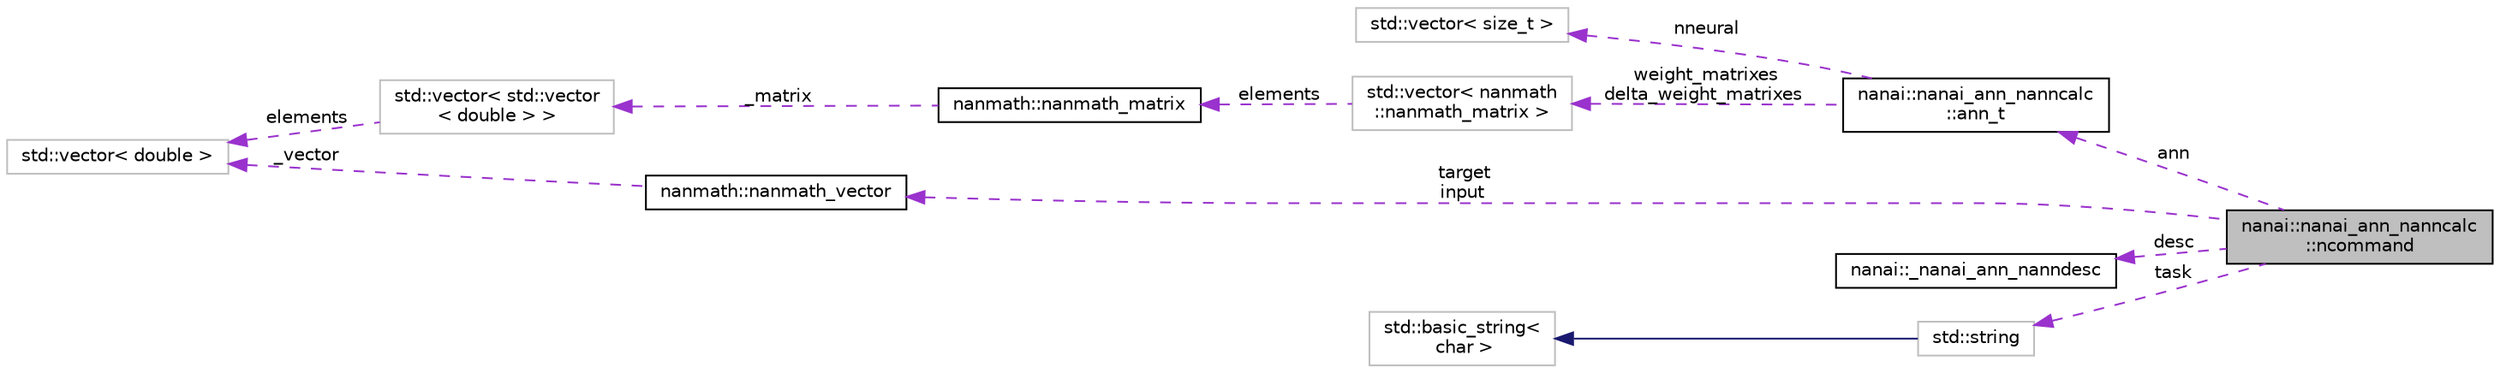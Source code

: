 digraph "nanai::nanai_ann_nanncalc::ncommand"
{
  edge [fontname="Helvetica",fontsize="10",labelfontname="Helvetica",labelfontsize="10"];
  node [fontname="Helvetica",fontsize="10",shape=record];
  rankdir="LR";
  Node1 [label="nanai::nanai_ann_nanncalc\l::ncommand",height=0.2,width=0.4,color="black", fillcolor="grey75", style="filled", fontcolor="black"];
  Node2 -> Node1 [dir="back",color="darkorchid3",fontsize="10",style="dashed",label=" ann" ];
  Node2 [label="nanai::nanai_ann_nanncalc\l::ann_t",height=0.2,width=0.4,color="black", fillcolor="white", style="filled",URL="$classnanai_1_1nanai__ann__nanncalc_1_1ann__t.html"];
  Node3 -> Node2 [dir="back",color="darkorchid3",fontsize="10",style="dashed",label=" nneural" ];
  Node3 [label="std::vector\< size_t \>",height=0.2,width=0.4,color="grey75", fillcolor="white", style="filled"];
  Node4 -> Node2 [dir="back",color="darkorchid3",fontsize="10",style="dashed",label=" weight_matrixes\ndelta_weight_matrixes" ];
  Node4 [label="std::vector\< nanmath\l::nanmath_matrix \>",height=0.2,width=0.4,color="grey75", fillcolor="white", style="filled"];
  Node5 -> Node4 [dir="back",color="darkorchid3",fontsize="10",style="dashed",label=" elements" ];
  Node5 [label="nanmath::nanmath_matrix",height=0.2,width=0.4,color="black", fillcolor="white", style="filled",URL="$classnanmath_1_1nanmath__matrix.html"];
  Node6 -> Node5 [dir="back",color="darkorchid3",fontsize="10",style="dashed",label=" _matrix" ];
  Node6 [label="std::vector\< std::vector\l\< double \> \>",height=0.2,width=0.4,color="grey75", fillcolor="white", style="filled"];
  Node7 -> Node6 [dir="back",color="darkorchid3",fontsize="10",style="dashed",label=" elements" ];
  Node7 [label="std::vector\< double \>",height=0.2,width=0.4,color="grey75", fillcolor="white", style="filled"];
  Node8 -> Node1 [dir="back",color="darkorchid3",fontsize="10",style="dashed",label=" desc" ];
  Node8 [label="nanai::_nanai_ann_nanndesc",height=0.2,width=0.4,color="black", fillcolor="white", style="filled",URL="$structnanai_1_1__nanai__ann__nanndesc.html"];
  Node9 -> Node1 [dir="back",color="darkorchid3",fontsize="10",style="dashed",label=" task" ];
  Node9 [label="std::string",height=0.2,width=0.4,color="grey75", fillcolor="white", style="filled",tooltip="STL class. "];
  Node10 -> Node9 [dir="back",color="midnightblue",fontsize="10",style="solid"];
  Node10 [label="std::basic_string\<\l char \>",height=0.2,width=0.4,color="grey75", fillcolor="white", style="filled",tooltip="STL class. "];
  Node11 -> Node1 [dir="back",color="darkorchid3",fontsize="10",style="dashed",label=" target\ninput" ];
  Node11 [label="nanmath::nanmath_vector",height=0.2,width=0.4,color="black", fillcolor="white", style="filled",URL="$classnanmath_1_1nanmath__vector.html"];
  Node7 -> Node11 [dir="back",color="darkorchid3",fontsize="10",style="dashed",label=" _vector" ];
}
